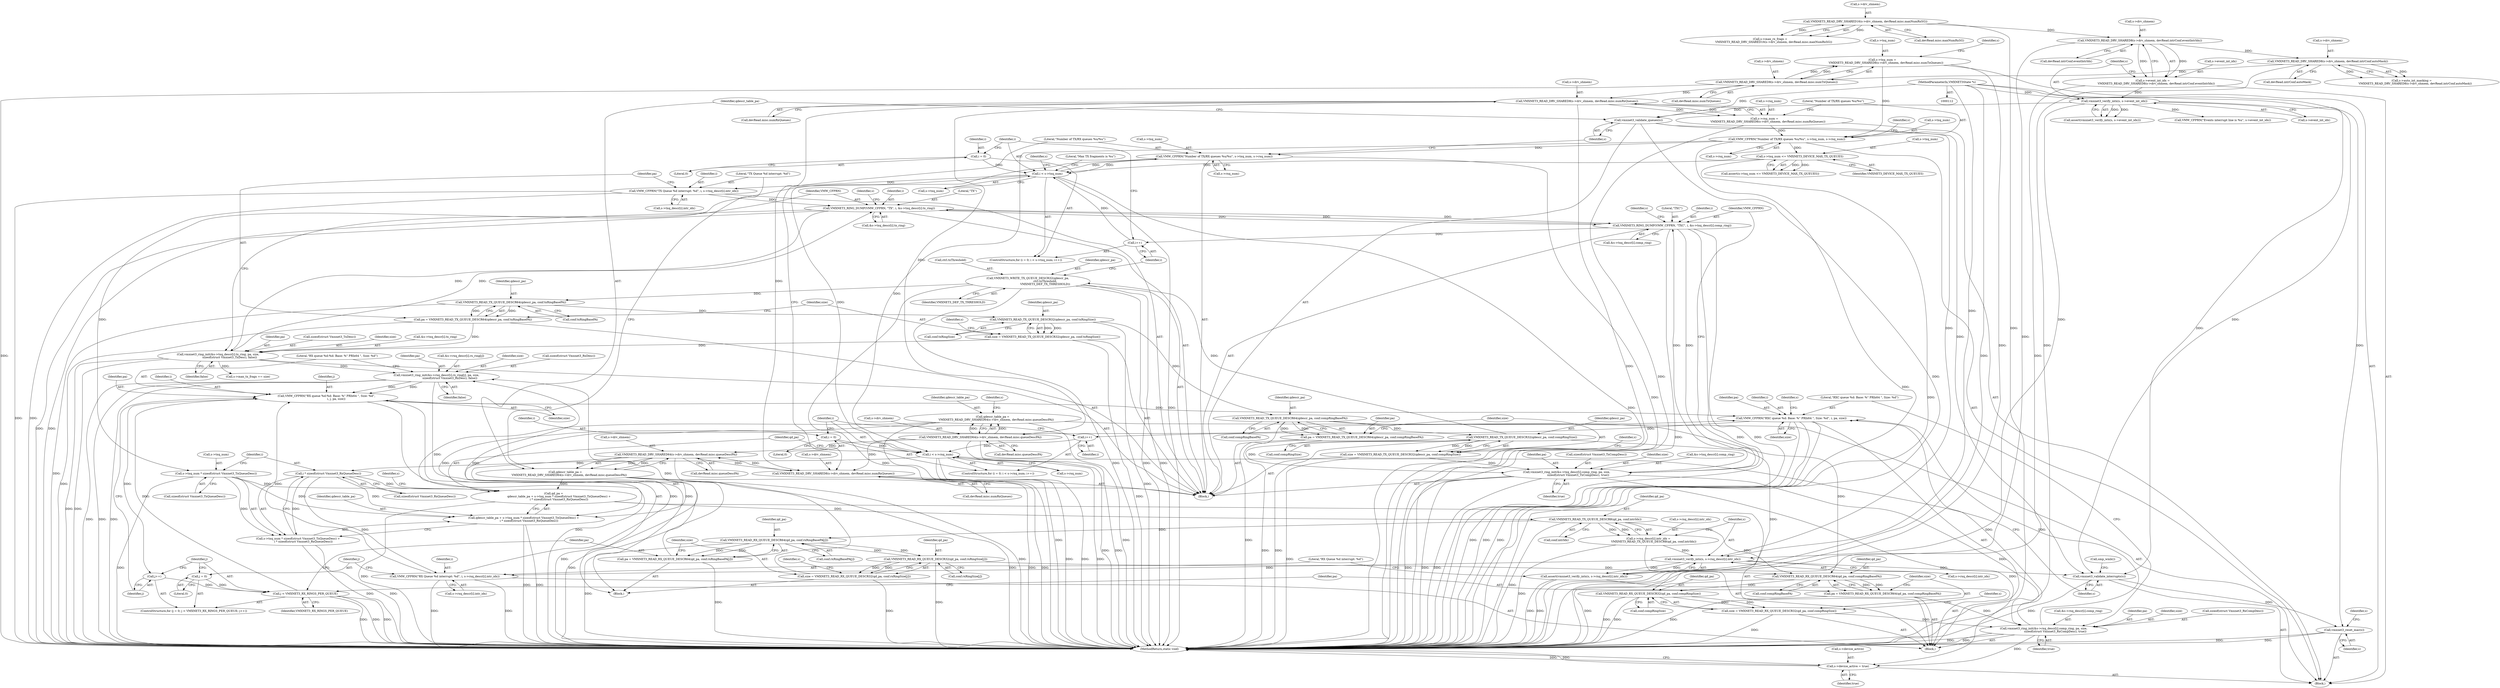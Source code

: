 digraph "0_qemu_9878d173f574df74bde0ff50b2f81009fbee81bb@array" {
"1000526" [label="(Call,vmxnet3_ring_init(&s->rxq_descr[i].rx_ring[j], pa, size,\n                              sizeof(struct Vmxnet3_RxDesc), false))"];
"1000508" [label="(Call,pa = VMXNET3_READ_RX_QUEUE_DESCR64(qd_pa, conf.rxRingBasePA[j]))"];
"1000510" [label="(Call,VMXNET3_READ_RX_QUEUE_DESCR64(qd_pa, conf.rxRingBasePA[j]))"];
"1000519" [label="(Call,VMXNET3_READ_RX_QUEUE_DESCR32(qd_pa, conf.rxRingSize[j]))"];
"1000473" [label="(Call,VMXNET3_READ_TX_QUEUE_DESCR8(qd_pa, conf.intrIdx))"];
"1000450" [label="(Call,qd_pa =\n            qdescr_table_pa + s->txq_num * sizeof(struct Vmxnet3_TxQueueDesc) +\n            i * sizeof(struct Vmxnet3_RxQueueDesc))"];
"1000235" [label="(Call,qdescr_table_pa =\n        VMXNET3_READ_DRV_SHARED64(s->drv_shmem, devRead.misc.queueDescPA))"];
"1000237" [label="(Call,VMXNET3_READ_DRV_SHARED64(s->drv_shmem, devRead.misc.queueDescPA))"];
"1000212" [label="(Call,VMXNET3_READ_DRV_SHARED8(s->drv_shmem, devRead.misc.numRxQueues))"];
"1000199" [label="(Call,VMXNET3_READ_DRV_SHARED8(s->drv_shmem, devRead.misc.numTxQueues))"];
"1000179" [label="(Call,VMXNET3_READ_DRV_SHARED8(s->drv_shmem, devRead.intrConf.autoMask))"];
"1000155" [label="(Call,VMXNET3_READ_DRV_SHARED8(s->drv_shmem, devRead.intrConf.eventIntrIdx))"];
"1000125" [label="(Call,VMXNET3_READ_DRV_SHARED16(s->drv_shmem, devRead.misc.maxNumRxSG))"];
"1000282" [label="(Call,qdescr_table_pa =\n         VMXNET3_READ_DRV_SHARED64(s->drv_shmem, devRead.misc.queueDescPA))"];
"1000284" [label="(Call,VMXNET3_READ_DRV_SHARED64(s->drv_shmem, devRead.misc.queueDescPA))"];
"1000263" [label="(Call,VMXNET3_READ_DRV_SHARED8(s->drv_shmem, devRead.misc.numRxQueues))"];
"1000455" [label="(Call,s->txq_num * sizeof(struct Vmxnet3_TxQueueDesc))"];
"1000255" [label="(Call,i < s->txq_num)"];
"1000252" [label="(Call,i = 0)"];
"1000260" [label="(Call,i++)"];
"1000376" [label="(Call,VMXNET3_RING_DUMP(VMW_CFPRN, \"TXC\", i, &s->txq_descr[i].comp_ring))"];
"1000331" [label="(Call,VMXNET3_RING_DUMP(VMW_CFPRN, \"TX\", i, &s->txq_descr[i].tx_ring))"];
"1000293" [label="(Call,VMW_CFPRN(\"TX Queue %d interrupt: %d\", i, s->txq_descr[i].intr_idx))"];
"1000317" [label="(Call,vmxnet3_ring_init(&s->txq_descr[i].tx_ring, pa, size,\n                          sizeof(struct Vmxnet3_TxDesc), false))"];
"1000303" [label="(Call,pa = VMXNET3_READ_TX_QUEUE_DESCR64(qdescr_pa, conf.txRingBasePA))"];
"1000305" [label="(Call,VMXNET3_READ_TX_QUEUE_DESCR64(qdescr_pa, conf.txRingBasePA))"];
"1000406" [label="(Call,VMXNET3_WRITE_TX_QUEUE_DESCR32(qdescr_pa,\n                                       ctrl.txThreshold,\n                                       VMXNET3_DEF_TX_THRESHOLD))"];
"1000357" [label="(Call,VMXNET3_READ_TX_QUEUE_DESCR32(qdescr_pa, conf.compRingSize))"];
"1000350" [label="(Call,VMXNET3_READ_TX_QUEUE_DESCR64(qdescr_pa, conf.compRingBasePA))"];
"1000312" [label="(Call,VMXNET3_READ_TX_QUEUE_DESCR32(qdescr_pa, conf.txRingSize))"];
"1000310" [label="(Call,size = VMXNET3_READ_TX_QUEUE_DESCR32(qdescr_pa, conf.txRingSize))"];
"1000362" [label="(Call,vmxnet3_ring_init(&s->txq_descr[i].comp_ring, pa, size,\n                          sizeof(struct Vmxnet3_TxCompDesc), true))"];
"1000348" [label="(Call,pa = VMXNET3_READ_TX_QUEUE_DESCR64(qdescr_pa, conf.compRingBasePA))"];
"1000355" [label="(Call,size = VMXNET3_READ_TX_QUEUE_DESCR32(qdescr_pa, conf.compRingSize))"];
"1000272" [label="(Call,VMW_CFPRN(\"Number of TX/RX queues %u/%u\", s->txq_num, s->rxq_num))"];
"1000221" [label="(Call,VMW_CFPRN(\"Number of TX/RX queues %u/%u\", s->txq_num, s->rxq_num))"];
"1000195" [label="(Call,s->txq_num =\n        VMXNET3_READ_DRV_SHARED8(s->drv_shmem, devRead.misc.numTxQueues))"];
"1000208" [label="(Call,s->rxq_num =\n        VMXNET3_READ_DRV_SHARED8(s->drv_shmem, devRead.misc.numRxQueues))"];
"1000230" [label="(Call,s->txq_num <= VMXNET3_DEVICE_MAX_TX_QUEUES)"];
"1000461" [label="(Call,i * sizeof(struct Vmxnet3_RxQueueDesc))"];
"1000440" [label="(Call,i < s->rxq_num)"];
"1000437" [label="(Call,i = 0)"];
"1000445" [label="(Call,i++)"];
"1000576" [label="(Call,VMW_CFPRN(\"RXC queue %d: Base: %\" PRIx64 \", Size: %d\", i, pa, size))"];
"1000488" [label="(Call,VMW_CFPRN(\"RX Queue %d interrupt: %d\", i, s->rxq_descr[i].intr_idx))"];
"1000479" [label="(Call,vmxnet3_verify_intx(s, s->rxq_descr[i].intr_idx))"];
"1000165" [label="(Call,vmxnet3_verify_intx(s, s->event_int_idx))"];
"1000113" [label="(MethodParameterIn,VMXNET3State *s)"];
"1000151" [label="(Call,s->event_int_idx =\n        VMXNET3_READ_DRV_SHARED8(s->drv_shmem, devRead.intrConf.eventIntrIdx))"];
"1000280" [label="(Call,vmxnet3_validate_queues(s))"];
"1000465" [label="(Call,s->rxq_descr[i].intr_idx =\n            VMXNET3_READ_TX_QUEUE_DESCR8(qd_pa, conf.intrIdx))"];
"1000542" [label="(Call,VMW_CFPRN(\"RX queue %d:%d: Base: %\" PRIx64 \", Size: %d\",\n                      i, j, pa, size))"];
"1000502" [label="(Call,j < VMXNET3_RX_RINGS_PER_QUEUE)"];
"1000505" [label="(Call,j++)"];
"1000499" [label="(Call,j = 0)"];
"1000526" [label="(Call,vmxnet3_ring_init(&s->rxq_descr[i].rx_ring[j], pa, size,\n                              sizeof(struct Vmxnet3_RxDesc), false))"];
"1000517" [label="(Call,size = VMXNET3_READ_RX_QUEUE_DESCR32(qd_pa, conf.rxRingSize[j]))"];
"1000562" [label="(Call,vmxnet3_ring_init(&s->rxq_descr[i].comp_ring, pa, size,\n                          sizeof(struct Vmxnet3_RxCompDesc), true))"];
"1000548" [label="(Call,pa = VMXNET3_READ_RX_QUEUE_DESCR64(qd_pa, conf.compRingBasePA))"];
"1000550" [label="(Call,VMXNET3_READ_RX_QUEUE_DESCR64(qd_pa, conf.compRingBasePA))"];
"1000555" [label="(Call,size = VMXNET3_READ_RX_QUEUE_DESCR32(qd_pa, conf.compRingSize))"];
"1000557" [label="(Call,VMXNET3_READ_RX_QUEUE_DESCR32(qd_pa, conf.compRingSize))"];
"1000478" [label="(Call,assert(vmxnet3_verify_intx(s, s->rxq_descr[i].intr_idx)))"];
"1000599" [label="(Call,vmxnet3_validate_interrupts(s))"];
"1000602" [label="(Call,vmxnet3_reset_mac(s))"];
"1000604" [label="(Call,s->device_active = true)"];
"1000452" [label="(Call,qdescr_table_pa + s->txq_num * sizeof(struct Vmxnet3_TxQueueDesc) +\n            i * sizeof(struct Vmxnet3_RxQueueDesc))"];
"1000454" [label="(Call,s->txq_num * sizeof(struct Vmxnet3_TxQueueDesc) +\n            i * sizeof(struct Vmxnet3_RxQueueDesc))"];
"1000547" [label="(Identifier,size)"];
"1000519" [label="(Call,VMXNET3_READ_RX_QUEUE_DESCR32(qd_pa, conf.rxRingSize[j]))"];
"1000345" [label="(Identifier,s)"];
"1000479" [label="(Call,vmxnet3_verify_intx(s, s->rxq_descr[i].intr_idx))"];
"1000195" [label="(Call,s->txq_num =\n        VMXNET3_READ_DRV_SHARED8(s->drv_shmem, devRead.misc.numTxQueues))"];
"1000498" [label="(ControlStructure,for (j = 0; j < VMXNET3_RX_RINGS_PER_QUEUE; j++))"];
"1000600" [label="(Identifier,s)"];
"1000563" [label="(Call,&s->rxq_descr[i].comp_ring)"];
"1000438" [label="(Identifier,i)"];
"1000450" [label="(Call,qd_pa =\n            qdescr_table_pa + s->txq_num * sizeof(struct Vmxnet3_TxQueueDesc) +\n            i * sizeof(struct Vmxnet3_RxQueueDesc))"];
"1000281" [label="(Identifier,s)"];
"1000113" [label="(MethodParameterIn,VMXNET3State *s)"];
"1000604" [label="(Call,s->device_active = true)"];
"1000234" [label="(Identifier,VMXNET3_DEVICE_MAX_TX_QUEUES)"];
"1000489" [label="(Literal,\"RX Queue %d interrupt: %d\")"];
"1000180" [label="(Call,s->drv_shmem)"];
"1000251" [label="(ControlStructure,for (i = 0; i < s->txq_num; i++))"];
"1000196" [label="(Call,s->txq_num)"];
"1000248" [label="(Identifier,s)"];
"1000314" [label="(Call,conf.txRingSize)"];
"1000543" [label="(Literal,\"RX queue %d:%d: Base: %\" PRIx64 \", Size: %d\")"];
"1000351" [label="(Identifier,qdescr_pa)"];
"1000175" [label="(Call,s->auto_int_masking =\n        VMXNET3_READ_DRV_SHARED8(s->drv_shmem, devRead.intrConf.autoMask))"];
"1000334" [label="(Identifier,i)"];
"1000378" [label="(Literal,\"TXC\")"];
"1000580" [label="(Identifier,size)"];
"1000469" [label="(Identifier,s)"];
"1000263" [label="(Call,VMXNET3_READ_DRV_SHARED8(s->drv_shmem, devRead.misc.numRxQueues))"];
"1000260" [label="(Call,i++)"];
"1000407" [label="(Identifier,qdescr_pa)"];
"1000546" [label="(Identifier,pa)"];
"1000571" [label="(Identifier,pa)"];
"1000567" [label="(Identifier,s)"];
"1000603" [label="(Identifier,s)"];
"1000558" [label="(Identifier,qd_pa)"];
"1000280" [label="(Call,vmxnet3_validate_queues(s))"];
"1000436" [label="(ControlStructure,for (i = 0; i < s->rxq_num; i++))"];
"1000212" [label="(Call,VMXNET3_READ_DRV_SHARED8(s->drv_shmem, devRead.misc.numRxQueues))"];
"1000490" [label="(Identifier,i)"];
"1000253" [label="(Identifier,i)"];
"1000355" [label="(Call,size = VMXNET3_READ_TX_QUEUE_DESCR32(qdescr_pa, conf.compRingSize))"];
"1000579" [label="(Identifier,pa)"];
"1000504" [label="(Identifier,VMXNET3_RX_RINGS_PER_QUEUE)"];
"1000311" [label="(Identifier,size)"];
"1000262" [label="(Block,)"];
"1000256" [label="(Identifier,i)"];
"1000226" [label="(Call,s->rxq_num)"];
"1000285" [label="(Call,s->drv_shmem)"];
"1000377" [label="(Identifier,VMW_CFPRN)"];
"1000406" [label="(Call,VMXNET3_WRITE_TX_QUEUE_DESCR32(qdescr_pa,\n                                       ctrl.txThreshold,\n                                       VMXNET3_DEF_TX_THRESHOLD))"];
"1000152" [label="(Call,s->event_int_idx)"];
"1000447" [label="(Block,)"];
"1000549" [label="(Identifier,pa)"];
"1000367" [label="(Identifier,s)"];
"1000165" [label="(Call,vmxnet3_verify_intx(s, s->event_int_idx))"];
"1000463" [label="(Call,sizeof(struct Vmxnet3_RxQueueDesc))"];
"1000446" [label="(Identifier,i)"];
"1000551" [label="(Identifier,qd_pa)"];
"1000331" [label="(Call,VMXNET3_RING_DUMP(VMW_CFPRN, \"TX\", i, &s->txq_descr[i].tx_ring))"];
"1000559" [label="(Call,conf.compRingSize)"];
"1000222" [label="(Literal,\"Number of TX/RX queues %u/%u\")"];
"1000362" [label="(Call,vmxnet3_ring_init(&s->txq_descr[i].comp_ring, pa, size,\n                          sizeof(struct Vmxnet3_TxCompDesc), true))"];
"1000121" [label="(Call,s->max_rx_frags =\n        VMXNET3_READ_DRV_SHARED16(s->drv_shmem, devRead.misc.maxNumRxSG))"];
"1000126" [label="(Call,s->drv_shmem)"];
"1000509" [label="(Identifier,pa)"];
"1000151" [label="(Call,s->event_int_idx =\n        VMXNET3_READ_DRV_SHARED8(s->drv_shmem, devRead.intrConf.eventIntrIdx))"];
"1000520" [label="(Identifier,qd_pa)"];
"1000502" [label="(Call,j < VMXNET3_RX_RINGS_PER_QUEUE)"];
"1000544" [label="(Identifier,i)"];
"1000313" [label="(Identifier,qdescr_pa)"];
"1000216" [label="(Call,devRead.misc.numRxQueues)"];
"1000527" [label="(Call,&s->rxq_descr[i].rx_ring[j])"];
"1000508" [label="(Call,pa = VMXNET3_READ_RX_QUEUE_DESCR64(qd_pa, conf.rxRingBasePA[j]))"];
"1000439" [label="(Literal,0)"];
"1000442" [label="(Call,s->rxq_num)"];
"1000545" [label="(Identifier,j)"];
"1000372" [label="(Identifier,size)"];
"1000510" [label="(Call,VMXNET3_READ_RX_QUEUE_DESCR64(qd_pa, conf.rxRingBasePA[j]))"];
"1000326" [label="(Identifier,pa)"];
"1000359" [label="(Call,conf.compRingSize)"];
"1000512" [label="(Call,conf.rxRingBasePA[j])"];
"1000357" [label="(Call,VMXNET3_READ_TX_QUEUE_DESCR32(qdescr_pa, conf.compRingSize))"];
"1000375" [label="(Identifier,true)"];
"1000532" [label="(Identifier,s)"];
"1000474" [label="(Identifier,qd_pa)"];
"1000356" [label="(Identifier,size)"];
"1000503" [label="(Identifier,j)"];
"1000304" [label="(Identifier,pa)"];
"1000455" [label="(Call,s->txq_num * sizeof(struct Vmxnet3_TxQueueDesc))"];
"1000156" [label="(Call,s->drv_shmem)"];
"1000548" [label="(Call,pa = VMXNET3_READ_RX_QUEUE_DESCR64(qd_pa, conf.compRingBasePA))"];
"1000273" [label="(Literal,\"Number of TX/RX queues %u/%u\")"];
"1000606" [label="(Identifier,s)"];
"1000526" [label="(Call,vmxnet3_ring_init(&s->rxq_descr[i].rx_ring[j], pa, size,\n                              sizeof(struct Vmxnet3_RxDesc), false))"];
"1000538" [label="(Identifier,size)"];
"1000312" [label="(Call,VMXNET3_READ_TX_QUEUE_DESCR32(qdescr_pa, conf.txRingSize))"];
"1000578" [label="(Identifier,i)"];
"1000267" [label="(Call,devRead.misc.numRxQueues)"];
"1000456" [label="(Call,s->txq_num)"];
"1000155" [label="(Call,VMXNET3_READ_DRV_SHARED8(s->drv_shmem, devRead.intrConf.eventIntrIdx))"];
"1000408" [label="(Call,ctrl.txThreshold)"];
"1000441" [label="(Identifier,i)"];
"1000203" [label="(Call,devRead.misc.numTxQueues)"];
"1000480" [label="(Identifier,s)"];
"1000350" [label="(Call,VMXNET3_READ_TX_QUEUE_DESCR64(qdescr_pa, conf.compRingBasePA))"];
"1000576" [label="(Call,VMW_CFPRN(\"RXC queue %d: Base: %\" PRIx64 \", Size: %d\", i, pa, size))"];
"1000328" [label="(Call,sizeof(struct Vmxnet3_TxDesc))"];
"1000488" [label="(Call,VMW_CFPRN(\"RX Queue %d interrupt: %d\", i, s->rxq_descr[i].intr_idx))"];
"1000125" [label="(Call,VMXNET3_READ_DRV_SHARED16(s->drv_shmem, devRead.misc.maxNumRxSG))"];
"1000295" [label="(Identifier,i)"];
"1000327" [label="(Identifier,size)"];
"1000608" [label="(Identifier,true)"];
"1000332" [label="(Identifier,VMW_CFPRN)"];
"1000440" [label="(Call,i < s->rxq_num)"];
"1000511" [label="(Identifier,qd_pa)"];
"1000333" [label="(Literal,\"TX\")"];
"1000481" [label="(Call,s->rxq_descr[i].intr_idx)"];
"1000555" [label="(Call,size = VMXNET3_READ_RX_QUEUE_DESCR32(qd_pa, conf.compRingSize))"];
"1000318" [label="(Call,&s->txq_descr[i].tx_ring)"];
"1000451" [label="(Identifier,qd_pa)"];
"1000236" [label="(Identifier,qdescr_table_pa)"];
"1000478" [label="(Call,assert(vmxnet3_verify_intx(s, s->rxq_descr[i].intr_idx)))"];
"1000230" [label="(Call,s->txq_num <= VMXNET3_DEVICE_MAX_TX_QUEUES)"];
"1000277" [label="(Call,s->rxq_num)"];
"1000411" [label="(Identifier,VMXNET3_DEF_TX_THRESHOLD)"];
"1000343" [label="(Call,s->max_tx_frags += size)"];
"1000557" [label="(Call,VMXNET3_READ_RX_QUEUE_DESCR32(qd_pa, conf.compRingSize))"];
"1000294" [label="(Literal,\"TX Queue %d interrupt: %d\")"];
"1000282" [label="(Call,qdescr_table_pa =\n         VMXNET3_READ_DRV_SHARED64(s->drv_shmem, devRead.misc.queueDescPA))"];
"1000473" [label="(Call,VMXNET3_READ_TX_QUEUE_DESCR8(qd_pa, conf.intrIdx))"];
"1000305" [label="(Call,VMXNET3_READ_TX_QUEUE_DESCR64(qdescr_pa, conf.txRingBasePA))"];
"1000542" [label="(Call,VMW_CFPRN(\"RX queue %d:%d: Base: %\" PRIx64 \", Size: %d\",\n                      i, j, pa, size))"];
"1000363" [label="(Call,&s->txq_descr[i].comp_ring)"];
"1000232" [label="(Identifier,s)"];
"1000335" [label="(Call,&s->txq_descr[i].tx_ring)"];
"1000274" [label="(Call,s->txq_num)"];
"1000358" [label="(Identifier,qdescr_pa)"];
"1000380" [label="(Call,&s->txq_descr[i].comp_ring)"];
"1000221" [label="(Call,VMW_CFPRN(\"Number of TX/RX queues %u/%u\", s->txq_num, s->rxq_num))"];
"1000164" [label="(Call,assert(vmxnet3_verify_intx(s, s->event_int_idx)))"];
"1000235" [label="(Call,qdescr_table_pa =\n        VMXNET3_READ_DRV_SHARED64(s->drv_shmem, devRead.misc.queueDescPA))"];
"1000371" [label="(Identifier,pa)"];
"1000129" [label="(Call,devRead.misc.maxNumRxSG)"];
"1000539" [label="(Call,sizeof(struct Vmxnet3_RxDesc))"];
"1000507" [label="(Block,)"];
"1000238" [label="(Call,s->drv_shmem)"];
"1000577" [label="(Literal,\"RXC queue %d: Base: %\" PRIx64 \", Size: %d\")"];
"1000376" [label="(Call,VMXNET3_RING_DUMP(VMW_CFPRN, \"TXC\", i, &s->txq_descr[i].comp_ring))"];
"1000200" [label="(Call,s->drv_shmem)"];
"1000465" [label="(Call,s->rxq_descr[i].intr_idx =\n            VMXNET3_READ_TX_QUEUE_DESCR8(qd_pa, conf.intrIdx))"];
"1000261" [label="(Identifier,i)"];
"1000209" [label="(Call,s->rxq_num)"];
"1000307" [label="(Call,conf.txRingBasePA)"];
"1000264" [label="(Call,s->drv_shmem)"];
"1000229" [label="(Call,assert(s->txq_num <= VMXNET3_DEVICE_MAX_TX_QUEUES))"];
"1000500" [label="(Identifier,j)"];
"1000166" [label="(Identifier,s)"];
"1000348" [label="(Call,pa = VMXNET3_READ_TX_QUEUE_DESCR64(qdescr_pa, conf.compRingBasePA))"];
"1000272" [label="(Call,VMW_CFPRN(\"Number of TX/RX queues %u/%u\", s->txq_num, s->rxq_num))"];
"1000601" [label="(Call,smp_wmb())"];
"1000505" [label="(Call,j++)"];
"1000170" [label="(Call,VMW_CFPRN(\"Events interrupt line is %u\", s->event_int_idx))"];
"1000521" [label="(Call,conf.rxRingSize[j])"];
"1000293" [label="(Call,VMW_CFPRN(\"TX Queue %d interrupt: %d\", i, s->txq_descr[i].intr_idx))"];
"1000562" [label="(Call,vmxnet3_ring_init(&s->rxq_descr[i].comp_ring, pa, size,\n                          sizeof(struct Vmxnet3_RxCompDesc), true))"];
"1000453" [label="(Identifier,qdescr_table_pa)"];
"1000283" [label="(Identifier,qdescr_table_pa)"];
"1000379" [label="(Identifier,i)"];
"1000306" [label="(Identifier,qdescr_pa)"];
"1000241" [label="(Call,devRead.misc.queueDescPA)"];
"1000223" [label="(Call,s->txq_num)"];
"1000208" [label="(Call,s->rxq_num =\n        VMXNET3_READ_DRV_SHARED8(s->drv_shmem, devRead.misc.numRxQueues))"];
"1000322" [label="(Identifier,s)"];
"1000349" [label="(Identifier,pa)"];
"1000413" [label="(Literal,\"Max TX fragments is %u\")"];
"1000330" [label="(Identifier,false)"];
"1000556" [label="(Identifier,size)"];
"1000179" [label="(Call,VMXNET3_READ_DRV_SHARED8(s->drv_shmem, devRead.intrConf.autoMask))"];
"1000541" [label="(Identifier,false)"];
"1000517" [label="(Call,size = VMXNET3_READ_RX_QUEUE_DESCR32(qd_pa, conf.rxRingSize[j]))"];
"1000393" [label="(Identifier,s)"];
"1000183" [label="(Call,devRead.intrConf.autoMask)"];
"1000296" [label="(Call,s->txq_descr[i].intr_idx)"];
"1000317" [label="(Call,vmxnet3_ring_init(&s->txq_descr[i].tx_ring, pa, size,\n                          sizeof(struct Vmxnet3_TxDesc), false))"];
"1000114" [label="(Block,)"];
"1000255" [label="(Call,i < s->txq_num)"];
"1000352" [label="(Call,conf.compRingBasePA)"];
"1000373" [label="(Call,sizeof(struct Vmxnet3_TxCompDesc))"];
"1000462" [label="(Identifier,i)"];
"1000231" [label="(Call,s->txq_num)"];
"1000506" [label="(Identifier,j)"];
"1000552" [label="(Call,conf.compRingBasePA)"];
"1000459" [label="(Call,sizeof(struct Vmxnet3_TxQueueDesc))"];
"1000310" [label="(Call,size = VMXNET3_READ_TX_QUEUE_DESCR32(qdescr_pa, conf.txRingSize))"];
"1000265" [label="(Identifier,s)"];
"1000303" [label="(Call,pa = VMXNET3_READ_TX_QUEUE_DESCR64(qdescr_pa, conf.txRingBasePA))"];
"1000550" [label="(Call,VMXNET3_READ_RX_QUEUE_DESCR64(qd_pa, conf.compRingBasePA))"];
"1000437" [label="(Call,i = 0)"];
"1000575" [label="(Identifier,true)"];
"1000199" [label="(Call,VMXNET3_READ_DRV_SHARED8(s->drv_shmem, devRead.misc.numTxQueues))"];
"1000491" [label="(Call,s->rxq_descr[i].intr_idx)"];
"1000572" [label="(Identifier,size)"];
"1000609" [label="(MethodReturn,static void)"];
"1000605" [label="(Call,s->device_active)"];
"1000284" [label="(Call,VMXNET3_READ_DRV_SHARED64(s->drv_shmem, devRead.misc.queueDescPA))"];
"1000452" [label="(Call,qdescr_table_pa + s->txq_num * sizeof(struct Vmxnet3_TxQueueDesc) +\n            i * sizeof(struct Vmxnet3_RxQueueDesc))"];
"1000586" [label="(Identifier,s)"];
"1000454" [label="(Call,s->txq_num * sizeof(struct Vmxnet3_TxQueueDesc) +\n            i * sizeof(struct Vmxnet3_RxQueueDesc))"];
"1000466" [label="(Call,s->rxq_descr[i].intr_idx)"];
"1000210" [label="(Identifier,s)"];
"1000599" [label="(Call,vmxnet3_validate_interrupts(s))"];
"1000518" [label="(Identifier,size)"];
"1000237" [label="(Call,VMXNET3_READ_DRV_SHARED64(s->drv_shmem, devRead.misc.queueDescPA))"];
"1000537" [label="(Identifier,pa)"];
"1000159" [label="(Call,devRead.intrConf.eventIntrIdx)"];
"1000501" [label="(Literal,0)"];
"1000573" [label="(Call,sizeof(struct Vmxnet3_RxCompDesc))"];
"1000213" [label="(Call,s->drv_shmem)"];
"1000252" [label="(Call,i = 0)"];
"1000445" [label="(Call,i++)"];
"1000499" [label="(Call,j = 0)"];
"1000602" [label="(Call,vmxnet3_reset_mac(s))"];
"1000257" [label="(Call,s->txq_num)"];
"1000461" [label="(Call,i * sizeof(struct Vmxnet3_RxQueueDesc))"];
"1000254" [label="(Literal,0)"];
"1000167" [label="(Call,s->event_int_idx)"];
"1000475" [label="(Call,conf.intrIdx)"];
"1000288" [label="(Call,devRead.misc.queueDescPA)"];
"1000526" -> "1000507"  [label="AST: "];
"1000526" -> "1000541"  [label="CFG: "];
"1000527" -> "1000526"  [label="AST: "];
"1000537" -> "1000526"  [label="AST: "];
"1000538" -> "1000526"  [label="AST: "];
"1000539" -> "1000526"  [label="AST: "];
"1000541" -> "1000526"  [label="AST: "];
"1000543" -> "1000526"  [label="CFG: "];
"1000526" -> "1000609"  [label="DDG: "];
"1000526" -> "1000609"  [label="DDG: "];
"1000526" -> "1000609"  [label="DDG: "];
"1000508" -> "1000526"  [label="DDG: "];
"1000517" -> "1000526"  [label="DDG: "];
"1000317" -> "1000526"  [label="DDG: "];
"1000526" -> "1000542"  [label="DDG: "];
"1000526" -> "1000542"  [label="DDG: "];
"1000508" -> "1000507"  [label="AST: "];
"1000508" -> "1000510"  [label="CFG: "];
"1000509" -> "1000508"  [label="AST: "];
"1000510" -> "1000508"  [label="AST: "];
"1000518" -> "1000508"  [label="CFG: "];
"1000508" -> "1000609"  [label="DDG: "];
"1000510" -> "1000508"  [label="DDG: "];
"1000510" -> "1000508"  [label="DDG: "];
"1000510" -> "1000512"  [label="CFG: "];
"1000511" -> "1000510"  [label="AST: "];
"1000512" -> "1000510"  [label="AST: "];
"1000510" -> "1000609"  [label="DDG: "];
"1000519" -> "1000510"  [label="DDG: "];
"1000473" -> "1000510"  [label="DDG: "];
"1000510" -> "1000519"  [label="DDG: "];
"1000519" -> "1000517"  [label="AST: "];
"1000519" -> "1000521"  [label="CFG: "];
"1000520" -> "1000519"  [label="AST: "];
"1000521" -> "1000519"  [label="AST: "];
"1000517" -> "1000519"  [label="CFG: "];
"1000519" -> "1000609"  [label="DDG: "];
"1000519" -> "1000517"  [label="DDG: "];
"1000519" -> "1000517"  [label="DDG: "];
"1000519" -> "1000550"  [label="DDG: "];
"1000473" -> "1000465"  [label="AST: "];
"1000473" -> "1000475"  [label="CFG: "];
"1000474" -> "1000473"  [label="AST: "];
"1000475" -> "1000473"  [label="AST: "];
"1000465" -> "1000473"  [label="CFG: "];
"1000473" -> "1000609"  [label="DDG: "];
"1000473" -> "1000465"  [label="DDG: "];
"1000473" -> "1000465"  [label="DDG: "];
"1000450" -> "1000473"  [label="DDG: "];
"1000473" -> "1000550"  [label="DDG: "];
"1000450" -> "1000447"  [label="AST: "];
"1000450" -> "1000452"  [label="CFG: "];
"1000451" -> "1000450"  [label="AST: "];
"1000452" -> "1000450"  [label="AST: "];
"1000469" -> "1000450"  [label="CFG: "];
"1000450" -> "1000609"  [label="DDG: "];
"1000235" -> "1000450"  [label="DDG: "];
"1000282" -> "1000450"  [label="DDG: "];
"1000455" -> "1000450"  [label="DDG: "];
"1000461" -> "1000450"  [label="DDG: "];
"1000235" -> "1000114"  [label="AST: "];
"1000235" -> "1000237"  [label="CFG: "];
"1000236" -> "1000235"  [label="AST: "];
"1000237" -> "1000235"  [label="AST: "];
"1000248" -> "1000235"  [label="CFG: "];
"1000235" -> "1000609"  [label="DDG: "];
"1000235" -> "1000609"  [label="DDG: "];
"1000237" -> "1000235"  [label="DDG: "];
"1000237" -> "1000235"  [label="DDG: "];
"1000235" -> "1000452"  [label="DDG: "];
"1000237" -> "1000241"  [label="CFG: "];
"1000238" -> "1000237"  [label="AST: "];
"1000241" -> "1000237"  [label="AST: "];
"1000237" -> "1000609"  [label="DDG: "];
"1000237" -> "1000609"  [label="DDG: "];
"1000212" -> "1000237"  [label="DDG: "];
"1000237" -> "1000263"  [label="DDG: "];
"1000237" -> "1000284"  [label="DDG: "];
"1000212" -> "1000208"  [label="AST: "];
"1000212" -> "1000216"  [label="CFG: "];
"1000213" -> "1000212"  [label="AST: "];
"1000216" -> "1000212"  [label="AST: "];
"1000208" -> "1000212"  [label="CFG: "];
"1000212" -> "1000609"  [label="DDG: "];
"1000212" -> "1000208"  [label="DDG: "];
"1000212" -> "1000208"  [label="DDG: "];
"1000199" -> "1000212"  [label="DDG: "];
"1000212" -> "1000263"  [label="DDG: "];
"1000199" -> "1000195"  [label="AST: "];
"1000199" -> "1000203"  [label="CFG: "];
"1000200" -> "1000199"  [label="AST: "];
"1000203" -> "1000199"  [label="AST: "];
"1000195" -> "1000199"  [label="CFG: "];
"1000199" -> "1000609"  [label="DDG: "];
"1000199" -> "1000195"  [label="DDG: "];
"1000199" -> "1000195"  [label="DDG: "];
"1000179" -> "1000199"  [label="DDG: "];
"1000179" -> "1000175"  [label="AST: "];
"1000179" -> "1000183"  [label="CFG: "];
"1000180" -> "1000179"  [label="AST: "];
"1000183" -> "1000179"  [label="AST: "];
"1000175" -> "1000179"  [label="CFG: "];
"1000179" -> "1000609"  [label="DDG: "];
"1000179" -> "1000175"  [label="DDG: "];
"1000179" -> "1000175"  [label="DDG: "];
"1000155" -> "1000179"  [label="DDG: "];
"1000155" -> "1000151"  [label="AST: "];
"1000155" -> "1000159"  [label="CFG: "];
"1000156" -> "1000155"  [label="AST: "];
"1000159" -> "1000155"  [label="AST: "];
"1000151" -> "1000155"  [label="CFG: "];
"1000155" -> "1000609"  [label="DDG: "];
"1000155" -> "1000151"  [label="DDG: "];
"1000155" -> "1000151"  [label="DDG: "];
"1000125" -> "1000155"  [label="DDG: "];
"1000125" -> "1000121"  [label="AST: "];
"1000125" -> "1000129"  [label="CFG: "];
"1000126" -> "1000125"  [label="AST: "];
"1000129" -> "1000125"  [label="AST: "];
"1000121" -> "1000125"  [label="CFG: "];
"1000125" -> "1000609"  [label="DDG: "];
"1000125" -> "1000121"  [label="DDG: "];
"1000125" -> "1000121"  [label="DDG: "];
"1000282" -> "1000262"  [label="AST: "];
"1000282" -> "1000284"  [label="CFG: "];
"1000283" -> "1000282"  [label="AST: "];
"1000284" -> "1000282"  [label="AST: "];
"1000294" -> "1000282"  [label="CFG: "];
"1000282" -> "1000609"  [label="DDG: "];
"1000282" -> "1000609"  [label="DDG: "];
"1000284" -> "1000282"  [label="DDG: "];
"1000284" -> "1000282"  [label="DDG: "];
"1000282" -> "1000452"  [label="DDG: "];
"1000284" -> "1000288"  [label="CFG: "];
"1000285" -> "1000284"  [label="AST: "];
"1000288" -> "1000284"  [label="AST: "];
"1000284" -> "1000609"  [label="DDG: "];
"1000284" -> "1000609"  [label="DDG: "];
"1000284" -> "1000263"  [label="DDG: "];
"1000263" -> "1000284"  [label="DDG: "];
"1000263" -> "1000262"  [label="AST: "];
"1000263" -> "1000267"  [label="CFG: "];
"1000264" -> "1000263"  [label="AST: "];
"1000267" -> "1000263"  [label="AST: "];
"1000273" -> "1000263"  [label="CFG: "];
"1000263" -> "1000609"  [label="DDG: "];
"1000263" -> "1000609"  [label="DDG: "];
"1000455" -> "1000454"  [label="AST: "];
"1000455" -> "1000459"  [label="CFG: "];
"1000456" -> "1000455"  [label="AST: "];
"1000459" -> "1000455"  [label="AST: "];
"1000462" -> "1000455"  [label="CFG: "];
"1000455" -> "1000609"  [label="DDG: "];
"1000455" -> "1000452"  [label="DDG: "];
"1000455" -> "1000454"  [label="DDG: "];
"1000255" -> "1000455"  [label="DDG: "];
"1000255" -> "1000251"  [label="AST: "];
"1000255" -> "1000257"  [label="CFG: "];
"1000256" -> "1000255"  [label="AST: "];
"1000257" -> "1000255"  [label="AST: "];
"1000265" -> "1000255"  [label="CFG: "];
"1000413" -> "1000255"  [label="CFG: "];
"1000255" -> "1000609"  [label="DDG: "];
"1000255" -> "1000609"  [label="DDG: "];
"1000252" -> "1000255"  [label="DDG: "];
"1000260" -> "1000255"  [label="DDG: "];
"1000272" -> "1000255"  [label="DDG: "];
"1000230" -> "1000255"  [label="DDG: "];
"1000255" -> "1000272"  [label="DDG: "];
"1000255" -> "1000293"  [label="DDG: "];
"1000252" -> "1000251"  [label="AST: "];
"1000252" -> "1000254"  [label="CFG: "];
"1000253" -> "1000252"  [label="AST: "];
"1000254" -> "1000252"  [label="AST: "];
"1000256" -> "1000252"  [label="CFG: "];
"1000260" -> "1000251"  [label="AST: "];
"1000260" -> "1000261"  [label="CFG: "];
"1000261" -> "1000260"  [label="AST: "];
"1000256" -> "1000260"  [label="CFG: "];
"1000376" -> "1000260"  [label="DDG: "];
"1000376" -> "1000262"  [label="AST: "];
"1000376" -> "1000380"  [label="CFG: "];
"1000377" -> "1000376"  [label="AST: "];
"1000378" -> "1000376"  [label="AST: "];
"1000379" -> "1000376"  [label="AST: "];
"1000380" -> "1000376"  [label="AST: "];
"1000393" -> "1000376"  [label="CFG: "];
"1000376" -> "1000609"  [label="DDG: "];
"1000376" -> "1000609"  [label="DDG: "];
"1000376" -> "1000609"  [label="DDG: "];
"1000376" -> "1000331"  [label="DDG: "];
"1000376" -> "1000362"  [label="DDG: "];
"1000331" -> "1000376"  [label="DDG: "];
"1000331" -> "1000376"  [label="DDG: "];
"1000362" -> "1000376"  [label="DDG: "];
"1000331" -> "1000262"  [label="AST: "];
"1000331" -> "1000335"  [label="CFG: "];
"1000332" -> "1000331"  [label="AST: "];
"1000333" -> "1000331"  [label="AST: "];
"1000334" -> "1000331"  [label="AST: "];
"1000335" -> "1000331"  [label="AST: "];
"1000345" -> "1000331"  [label="CFG: "];
"1000331" -> "1000609"  [label="DDG: "];
"1000331" -> "1000609"  [label="DDG: "];
"1000331" -> "1000317"  [label="DDG: "];
"1000293" -> "1000331"  [label="DDG: "];
"1000317" -> "1000331"  [label="DDG: "];
"1000293" -> "1000262"  [label="AST: "];
"1000293" -> "1000296"  [label="CFG: "];
"1000294" -> "1000293"  [label="AST: "];
"1000295" -> "1000293"  [label="AST: "];
"1000296" -> "1000293"  [label="AST: "];
"1000304" -> "1000293"  [label="CFG: "];
"1000293" -> "1000609"  [label="DDG: "];
"1000293" -> "1000609"  [label="DDG: "];
"1000317" -> "1000262"  [label="AST: "];
"1000317" -> "1000330"  [label="CFG: "];
"1000318" -> "1000317"  [label="AST: "];
"1000326" -> "1000317"  [label="AST: "];
"1000327" -> "1000317"  [label="AST: "];
"1000328" -> "1000317"  [label="AST: "];
"1000330" -> "1000317"  [label="AST: "];
"1000332" -> "1000317"  [label="CFG: "];
"1000317" -> "1000609"  [label="DDG: "];
"1000317" -> "1000609"  [label="DDG: "];
"1000303" -> "1000317"  [label="DDG: "];
"1000310" -> "1000317"  [label="DDG: "];
"1000317" -> "1000343"  [label="DDG: "];
"1000303" -> "1000262"  [label="AST: "];
"1000303" -> "1000305"  [label="CFG: "];
"1000304" -> "1000303"  [label="AST: "];
"1000305" -> "1000303"  [label="AST: "];
"1000311" -> "1000303"  [label="CFG: "];
"1000303" -> "1000609"  [label="DDG: "];
"1000305" -> "1000303"  [label="DDG: "];
"1000305" -> "1000303"  [label="DDG: "];
"1000305" -> "1000307"  [label="CFG: "];
"1000306" -> "1000305"  [label="AST: "];
"1000307" -> "1000305"  [label="AST: "];
"1000305" -> "1000609"  [label="DDG: "];
"1000406" -> "1000305"  [label="DDG: "];
"1000305" -> "1000312"  [label="DDG: "];
"1000406" -> "1000262"  [label="AST: "];
"1000406" -> "1000411"  [label="CFG: "];
"1000407" -> "1000406"  [label="AST: "];
"1000408" -> "1000406"  [label="AST: "];
"1000411" -> "1000406"  [label="AST: "];
"1000261" -> "1000406"  [label="CFG: "];
"1000406" -> "1000609"  [label="DDG: "];
"1000406" -> "1000609"  [label="DDG: "];
"1000406" -> "1000609"  [label="DDG: "];
"1000406" -> "1000609"  [label="DDG: "];
"1000357" -> "1000406"  [label="DDG: "];
"1000357" -> "1000355"  [label="AST: "];
"1000357" -> "1000359"  [label="CFG: "];
"1000358" -> "1000357"  [label="AST: "];
"1000359" -> "1000357"  [label="AST: "];
"1000355" -> "1000357"  [label="CFG: "];
"1000357" -> "1000609"  [label="DDG: "];
"1000357" -> "1000355"  [label="DDG: "];
"1000357" -> "1000355"  [label="DDG: "];
"1000350" -> "1000357"  [label="DDG: "];
"1000357" -> "1000557"  [label="DDG: "];
"1000350" -> "1000348"  [label="AST: "];
"1000350" -> "1000352"  [label="CFG: "];
"1000351" -> "1000350"  [label="AST: "];
"1000352" -> "1000350"  [label="AST: "];
"1000348" -> "1000350"  [label="CFG: "];
"1000350" -> "1000609"  [label="DDG: "];
"1000350" -> "1000348"  [label="DDG: "];
"1000350" -> "1000348"  [label="DDG: "];
"1000312" -> "1000350"  [label="DDG: "];
"1000350" -> "1000550"  [label="DDG: "];
"1000312" -> "1000310"  [label="AST: "];
"1000312" -> "1000314"  [label="CFG: "];
"1000313" -> "1000312"  [label="AST: "];
"1000314" -> "1000312"  [label="AST: "];
"1000310" -> "1000312"  [label="CFG: "];
"1000312" -> "1000609"  [label="DDG: "];
"1000312" -> "1000310"  [label="DDG: "];
"1000312" -> "1000310"  [label="DDG: "];
"1000310" -> "1000262"  [label="AST: "];
"1000311" -> "1000310"  [label="AST: "];
"1000322" -> "1000310"  [label="CFG: "];
"1000310" -> "1000609"  [label="DDG: "];
"1000362" -> "1000262"  [label="AST: "];
"1000362" -> "1000375"  [label="CFG: "];
"1000363" -> "1000362"  [label="AST: "];
"1000371" -> "1000362"  [label="AST: "];
"1000372" -> "1000362"  [label="AST: "];
"1000373" -> "1000362"  [label="AST: "];
"1000375" -> "1000362"  [label="AST: "];
"1000377" -> "1000362"  [label="CFG: "];
"1000362" -> "1000609"  [label="DDG: "];
"1000362" -> "1000609"  [label="DDG: "];
"1000362" -> "1000609"  [label="DDG: "];
"1000348" -> "1000362"  [label="DDG: "];
"1000355" -> "1000362"  [label="DDG: "];
"1000362" -> "1000562"  [label="DDG: "];
"1000362" -> "1000604"  [label="DDG: "];
"1000348" -> "1000262"  [label="AST: "];
"1000349" -> "1000348"  [label="AST: "];
"1000356" -> "1000348"  [label="CFG: "];
"1000348" -> "1000609"  [label="DDG: "];
"1000355" -> "1000262"  [label="AST: "];
"1000356" -> "1000355"  [label="AST: "];
"1000367" -> "1000355"  [label="CFG: "];
"1000355" -> "1000609"  [label="DDG: "];
"1000272" -> "1000262"  [label="AST: "];
"1000272" -> "1000277"  [label="CFG: "];
"1000273" -> "1000272"  [label="AST: "];
"1000274" -> "1000272"  [label="AST: "];
"1000277" -> "1000272"  [label="AST: "];
"1000281" -> "1000272"  [label="CFG: "];
"1000272" -> "1000609"  [label="DDG: "];
"1000221" -> "1000272"  [label="DDG: "];
"1000272" -> "1000440"  [label="DDG: "];
"1000221" -> "1000114"  [label="AST: "];
"1000221" -> "1000226"  [label="CFG: "];
"1000222" -> "1000221"  [label="AST: "];
"1000223" -> "1000221"  [label="AST: "];
"1000226" -> "1000221"  [label="AST: "];
"1000232" -> "1000221"  [label="CFG: "];
"1000221" -> "1000609"  [label="DDG: "];
"1000195" -> "1000221"  [label="DDG: "];
"1000208" -> "1000221"  [label="DDG: "];
"1000221" -> "1000230"  [label="DDG: "];
"1000221" -> "1000440"  [label="DDG: "];
"1000195" -> "1000114"  [label="AST: "];
"1000196" -> "1000195"  [label="AST: "];
"1000210" -> "1000195"  [label="CFG: "];
"1000195" -> "1000609"  [label="DDG: "];
"1000208" -> "1000114"  [label="AST: "];
"1000209" -> "1000208"  [label="AST: "];
"1000222" -> "1000208"  [label="CFG: "];
"1000208" -> "1000609"  [label="DDG: "];
"1000230" -> "1000229"  [label="AST: "];
"1000230" -> "1000234"  [label="CFG: "];
"1000231" -> "1000230"  [label="AST: "];
"1000234" -> "1000230"  [label="AST: "];
"1000229" -> "1000230"  [label="CFG: "];
"1000230" -> "1000609"  [label="DDG: "];
"1000230" -> "1000229"  [label="DDG: "];
"1000230" -> "1000229"  [label="DDG: "];
"1000461" -> "1000454"  [label="AST: "];
"1000461" -> "1000463"  [label="CFG: "];
"1000462" -> "1000461"  [label="AST: "];
"1000463" -> "1000461"  [label="AST: "];
"1000454" -> "1000461"  [label="CFG: "];
"1000461" -> "1000452"  [label="DDG: "];
"1000461" -> "1000454"  [label="DDG: "];
"1000440" -> "1000461"  [label="DDG: "];
"1000461" -> "1000488"  [label="DDG: "];
"1000440" -> "1000436"  [label="AST: "];
"1000440" -> "1000442"  [label="CFG: "];
"1000441" -> "1000440"  [label="AST: "];
"1000442" -> "1000440"  [label="AST: "];
"1000451" -> "1000440"  [label="CFG: "];
"1000600" -> "1000440"  [label="CFG: "];
"1000440" -> "1000609"  [label="DDG: "];
"1000440" -> "1000609"  [label="DDG: "];
"1000440" -> "1000609"  [label="DDG: "];
"1000437" -> "1000440"  [label="DDG: "];
"1000445" -> "1000440"  [label="DDG: "];
"1000437" -> "1000436"  [label="AST: "];
"1000437" -> "1000439"  [label="CFG: "];
"1000438" -> "1000437"  [label="AST: "];
"1000439" -> "1000437"  [label="AST: "];
"1000441" -> "1000437"  [label="CFG: "];
"1000445" -> "1000436"  [label="AST: "];
"1000445" -> "1000446"  [label="CFG: "];
"1000446" -> "1000445"  [label="AST: "];
"1000441" -> "1000445"  [label="CFG: "];
"1000576" -> "1000445"  [label="DDG: "];
"1000576" -> "1000447"  [label="AST: "];
"1000576" -> "1000580"  [label="CFG: "];
"1000577" -> "1000576"  [label="AST: "];
"1000578" -> "1000576"  [label="AST: "];
"1000579" -> "1000576"  [label="AST: "];
"1000580" -> "1000576"  [label="AST: "];
"1000586" -> "1000576"  [label="CFG: "];
"1000576" -> "1000609"  [label="DDG: "];
"1000576" -> "1000609"  [label="DDG: "];
"1000576" -> "1000609"  [label="DDG: "];
"1000488" -> "1000576"  [label="DDG: "];
"1000542" -> "1000576"  [label="DDG: "];
"1000562" -> "1000576"  [label="DDG: "];
"1000562" -> "1000576"  [label="DDG: "];
"1000488" -> "1000447"  [label="AST: "];
"1000488" -> "1000491"  [label="CFG: "];
"1000489" -> "1000488"  [label="AST: "];
"1000490" -> "1000488"  [label="AST: "];
"1000491" -> "1000488"  [label="AST: "];
"1000500" -> "1000488"  [label="CFG: "];
"1000488" -> "1000609"  [label="DDG: "];
"1000488" -> "1000609"  [label="DDG: "];
"1000479" -> "1000488"  [label="DDG: "];
"1000488" -> "1000542"  [label="DDG: "];
"1000479" -> "1000478"  [label="AST: "];
"1000479" -> "1000481"  [label="CFG: "];
"1000480" -> "1000479"  [label="AST: "];
"1000481" -> "1000479"  [label="AST: "];
"1000478" -> "1000479"  [label="CFG: "];
"1000479" -> "1000478"  [label="DDG: "];
"1000479" -> "1000478"  [label="DDG: "];
"1000165" -> "1000479"  [label="DDG: "];
"1000280" -> "1000479"  [label="DDG: "];
"1000113" -> "1000479"  [label="DDG: "];
"1000465" -> "1000479"  [label="DDG: "];
"1000479" -> "1000599"  [label="DDG: "];
"1000165" -> "1000164"  [label="AST: "];
"1000165" -> "1000167"  [label="CFG: "];
"1000166" -> "1000165"  [label="AST: "];
"1000167" -> "1000165"  [label="AST: "];
"1000164" -> "1000165"  [label="CFG: "];
"1000165" -> "1000164"  [label="DDG: "];
"1000165" -> "1000164"  [label="DDG: "];
"1000113" -> "1000165"  [label="DDG: "];
"1000151" -> "1000165"  [label="DDG: "];
"1000165" -> "1000170"  [label="DDG: "];
"1000165" -> "1000280"  [label="DDG: "];
"1000165" -> "1000599"  [label="DDG: "];
"1000113" -> "1000112"  [label="AST: "];
"1000113" -> "1000609"  [label="DDG: "];
"1000113" -> "1000280"  [label="DDG: "];
"1000113" -> "1000599"  [label="DDG: "];
"1000113" -> "1000602"  [label="DDG: "];
"1000151" -> "1000114"  [label="AST: "];
"1000152" -> "1000151"  [label="AST: "];
"1000166" -> "1000151"  [label="CFG: "];
"1000151" -> "1000609"  [label="DDG: "];
"1000280" -> "1000262"  [label="AST: "];
"1000280" -> "1000281"  [label="CFG: "];
"1000281" -> "1000280"  [label="AST: "];
"1000283" -> "1000280"  [label="CFG: "];
"1000280" -> "1000609"  [label="DDG: "];
"1000280" -> "1000599"  [label="DDG: "];
"1000465" -> "1000447"  [label="AST: "];
"1000466" -> "1000465"  [label="AST: "];
"1000480" -> "1000465"  [label="CFG: "];
"1000465" -> "1000609"  [label="DDG: "];
"1000542" -> "1000507"  [label="AST: "];
"1000542" -> "1000547"  [label="CFG: "];
"1000543" -> "1000542"  [label="AST: "];
"1000544" -> "1000542"  [label="AST: "];
"1000545" -> "1000542"  [label="AST: "];
"1000546" -> "1000542"  [label="AST: "];
"1000547" -> "1000542"  [label="AST: "];
"1000506" -> "1000542"  [label="CFG: "];
"1000542" -> "1000609"  [label="DDG: "];
"1000542" -> "1000505"  [label="DDG: "];
"1000502" -> "1000542"  [label="DDG: "];
"1000502" -> "1000498"  [label="AST: "];
"1000502" -> "1000504"  [label="CFG: "];
"1000503" -> "1000502"  [label="AST: "];
"1000504" -> "1000502"  [label="AST: "];
"1000509" -> "1000502"  [label="CFG: "];
"1000549" -> "1000502"  [label="CFG: "];
"1000502" -> "1000609"  [label="DDG: "];
"1000502" -> "1000609"  [label="DDG: "];
"1000502" -> "1000609"  [label="DDG: "];
"1000505" -> "1000502"  [label="DDG: "];
"1000499" -> "1000502"  [label="DDG: "];
"1000505" -> "1000498"  [label="AST: "];
"1000505" -> "1000506"  [label="CFG: "];
"1000506" -> "1000505"  [label="AST: "];
"1000503" -> "1000505"  [label="CFG: "];
"1000499" -> "1000498"  [label="AST: "];
"1000499" -> "1000501"  [label="CFG: "];
"1000500" -> "1000499"  [label="AST: "];
"1000501" -> "1000499"  [label="AST: "];
"1000503" -> "1000499"  [label="CFG: "];
"1000517" -> "1000507"  [label="AST: "];
"1000518" -> "1000517"  [label="AST: "];
"1000532" -> "1000517"  [label="CFG: "];
"1000517" -> "1000609"  [label="DDG: "];
"1000562" -> "1000447"  [label="AST: "];
"1000562" -> "1000575"  [label="CFG: "];
"1000563" -> "1000562"  [label="AST: "];
"1000571" -> "1000562"  [label="AST: "];
"1000572" -> "1000562"  [label="AST: "];
"1000573" -> "1000562"  [label="AST: "];
"1000575" -> "1000562"  [label="AST: "];
"1000577" -> "1000562"  [label="CFG: "];
"1000562" -> "1000609"  [label="DDG: "];
"1000562" -> "1000609"  [label="DDG: "];
"1000548" -> "1000562"  [label="DDG: "];
"1000555" -> "1000562"  [label="DDG: "];
"1000562" -> "1000604"  [label="DDG: "];
"1000548" -> "1000447"  [label="AST: "];
"1000548" -> "1000550"  [label="CFG: "];
"1000549" -> "1000548"  [label="AST: "];
"1000550" -> "1000548"  [label="AST: "];
"1000556" -> "1000548"  [label="CFG: "];
"1000548" -> "1000609"  [label="DDG: "];
"1000550" -> "1000548"  [label="DDG: "];
"1000550" -> "1000548"  [label="DDG: "];
"1000550" -> "1000552"  [label="CFG: "];
"1000551" -> "1000550"  [label="AST: "];
"1000552" -> "1000550"  [label="AST: "];
"1000550" -> "1000609"  [label="DDG: "];
"1000550" -> "1000557"  [label="DDG: "];
"1000555" -> "1000447"  [label="AST: "];
"1000555" -> "1000557"  [label="CFG: "];
"1000556" -> "1000555"  [label="AST: "];
"1000557" -> "1000555"  [label="AST: "];
"1000567" -> "1000555"  [label="CFG: "];
"1000555" -> "1000609"  [label="DDG: "];
"1000557" -> "1000555"  [label="DDG: "];
"1000557" -> "1000555"  [label="DDG: "];
"1000557" -> "1000559"  [label="CFG: "];
"1000558" -> "1000557"  [label="AST: "];
"1000559" -> "1000557"  [label="AST: "];
"1000557" -> "1000609"  [label="DDG: "];
"1000557" -> "1000609"  [label="DDG: "];
"1000478" -> "1000447"  [label="AST: "];
"1000489" -> "1000478"  [label="CFG: "];
"1000478" -> "1000609"  [label="DDG: "];
"1000478" -> "1000609"  [label="DDG: "];
"1000599" -> "1000114"  [label="AST: "];
"1000599" -> "1000600"  [label="CFG: "];
"1000600" -> "1000599"  [label="AST: "];
"1000601" -> "1000599"  [label="CFG: "];
"1000599" -> "1000609"  [label="DDG: "];
"1000599" -> "1000602"  [label="DDG: "];
"1000602" -> "1000114"  [label="AST: "];
"1000602" -> "1000603"  [label="CFG: "];
"1000603" -> "1000602"  [label="AST: "];
"1000606" -> "1000602"  [label="CFG: "];
"1000602" -> "1000609"  [label="DDG: "];
"1000602" -> "1000609"  [label="DDG: "];
"1000604" -> "1000114"  [label="AST: "];
"1000604" -> "1000608"  [label="CFG: "];
"1000605" -> "1000604"  [label="AST: "];
"1000608" -> "1000604"  [label="AST: "];
"1000609" -> "1000604"  [label="CFG: "];
"1000604" -> "1000609"  [label="DDG: "];
"1000604" -> "1000609"  [label="DDG: "];
"1000452" -> "1000454"  [label="CFG: "];
"1000453" -> "1000452"  [label="AST: "];
"1000454" -> "1000452"  [label="AST: "];
"1000452" -> "1000609"  [label="DDG: "];
"1000452" -> "1000609"  [label="DDG: "];
"1000454" -> "1000609"  [label="DDG: "];
"1000454" -> "1000609"  [label="DDG: "];
}
